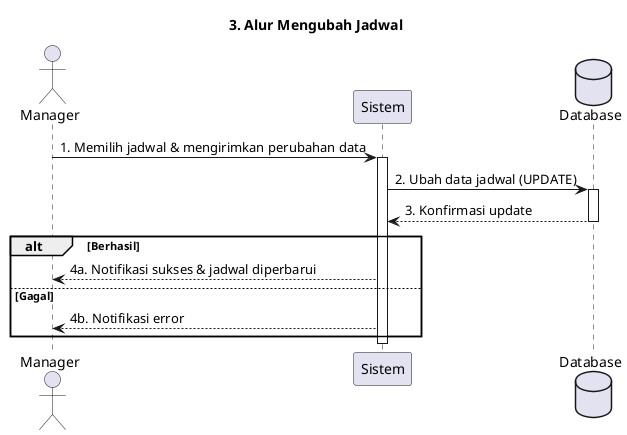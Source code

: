 @startuml
actor Manager
participant "Sistem" as System
database "Database" as DB

title 3. Alur Mengubah Jadwal

Manager -> System : 1. Memilih jadwal & mengirimkan perubahan data
activate System
System -> DB : 2. Ubah data jadwal (UPDATE)
activate DB
DB --> System : 3. Konfirmasi update
deactivate DB

alt Berhasil
    System --> Manager : 4a. Notifikasi sukses & jadwal diperbarui
else Gagal
    System --> Manager : 4b. Notifikasi error
end

deactivate System
@enduml